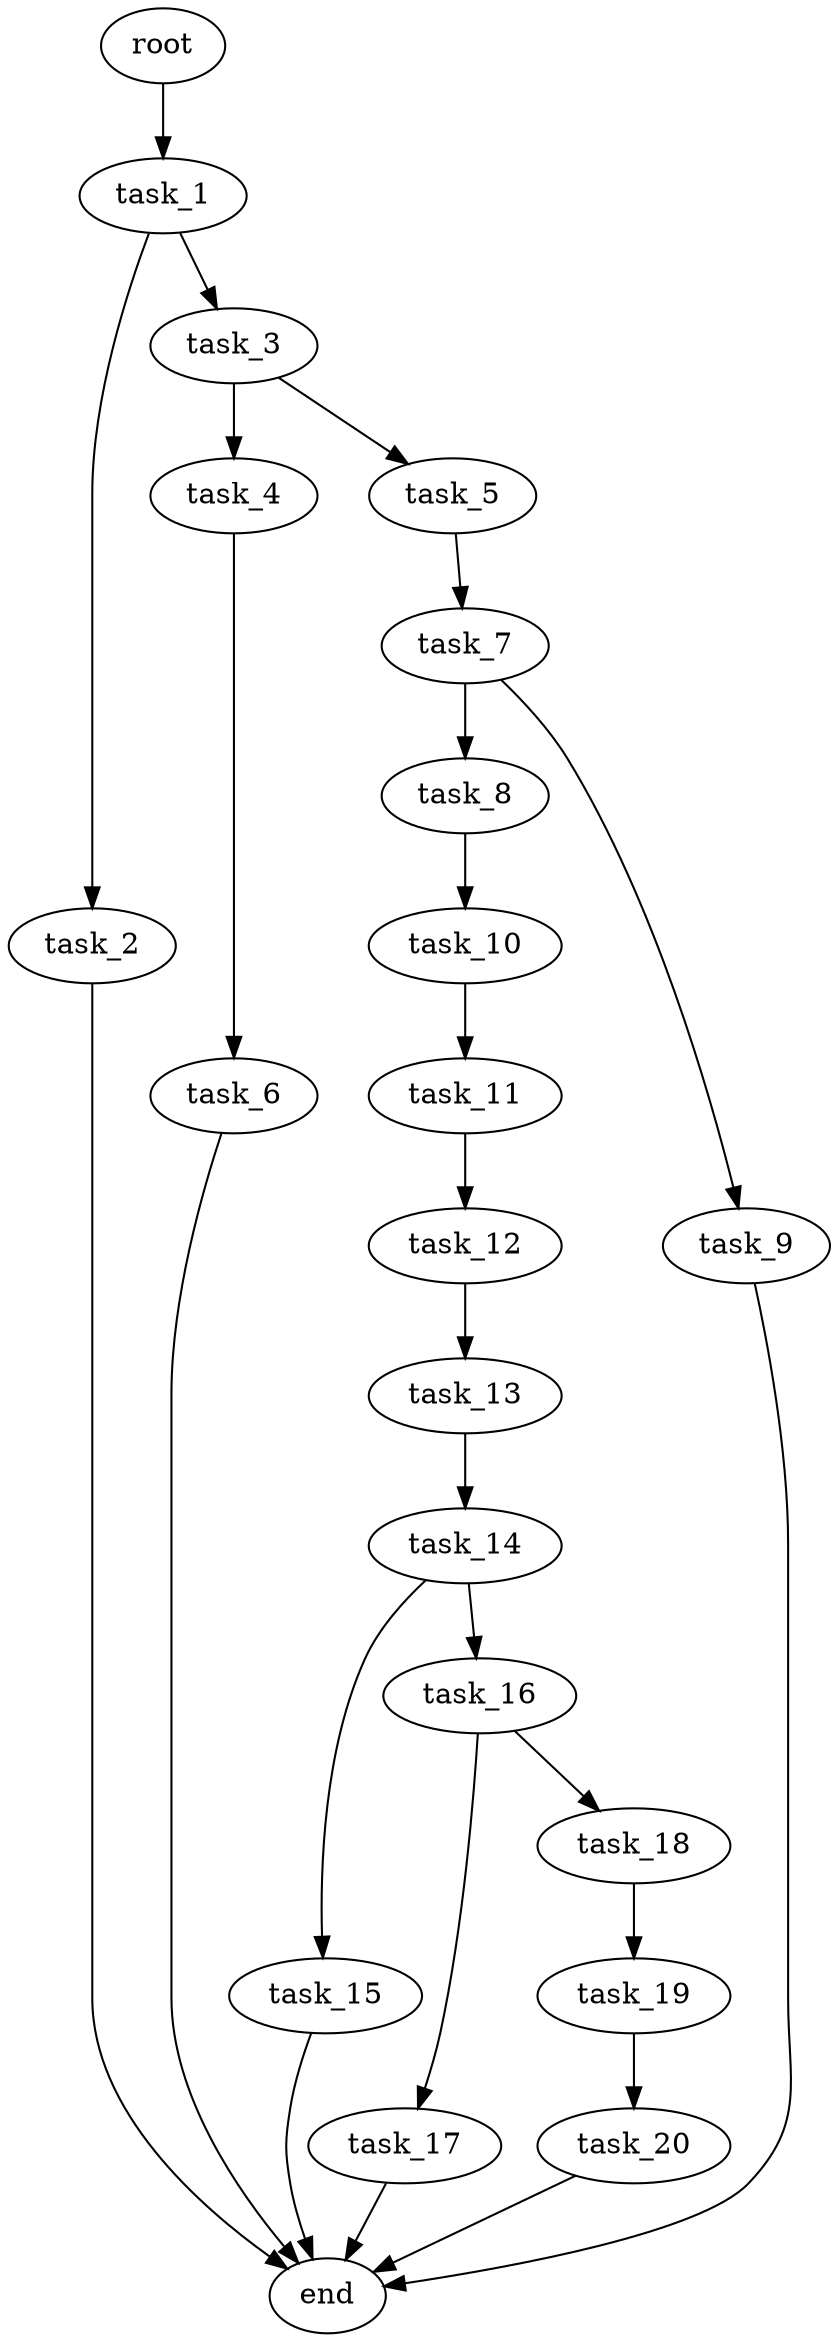 digraph G {
  root [size="0.000000e+00"];
  task_1 [size="2.263197e+09"];
  task_2 [size="2.686351e+09"];
  task_3 [size="6.173321e+08"];
  task_4 [size="7.522599e+09"];
  task_5 [size="6.675017e+09"];
  task_6 [size="8.579874e+08"];
  task_7 [size="3.438570e+09"];
  task_8 [size="5.414949e+09"];
  task_9 [size="9.707085e+09"];
  task_10 [size="5.897675e+09"];
  task_11 [size="5.536465e+09"];
  task_12 [size="8.408131e+09"];
  task_13 [size="8.184234e+09"];
  task_14 [size="4.186902e+09"];
  task_15 [size="5.355609e+09"];
  task_16 [size="8.669073e+09"];
  task_17 [size="4.748769e+09"];
  task_18 [size="8.816657e+09"];
  task_19 [size="4.763147e+09"];
  task_20 [size="7.904715e+08"];
  end [size="0.000000e+00"];

  root -> task_1 [size="1.000000e-12"];
  task_1 -> task_2 [size="2.686351e+08"];
  task_1 -> task_3 [size="6.173321e+07"];
  task_2 -> end [size="1.000000e-12"];
  task_3 -> task_4 [size="7.522599e+08"];
  task_3 -> task_5 [size="6.675017e+08"];
  task_4 -> task_6 [size="8.579874e+07"];
  task_5 -> task_7 [size="3.438570e+08"];
  task_6 -> end [size="1.000000e-12"];
  task_7 -> task_8 [size="5.414949e+08"];
  task_7 -> task_9 [size="9.707085e+08"];
  task_8 -> task_10 [size="5.897675e+08"];
  task_9 -> end [size="1.000000e-12"];
  task_10 -> task_11 [size="5.536465e+08"];
  task_11 -> task_12 [size="8.408131e+08"];
  task_12 -> task_13 [size="8.184234e+08"];
  task_13 -> task_14 [size="4.186902e+08"];
  task_14 -> task_15 [size="5.355609e+08"];
  task_14 -> task_16 [size="8.669073e+08"];
  task_15 -> end [size="1.000000e-12"];
  task_16 -> task_17 [size="4.748769e+08"];
  task_16 -> task_18 [size="8.816657e+08"];
  task_17 -> end [size="1.000000e-12"];
  task_18 -> task_19 [size="4.763147e+08"];
  task_19 -> task_20 [size="7.904715e+07"];
  task_20 -> end [size="1.000000e-12"];
}
